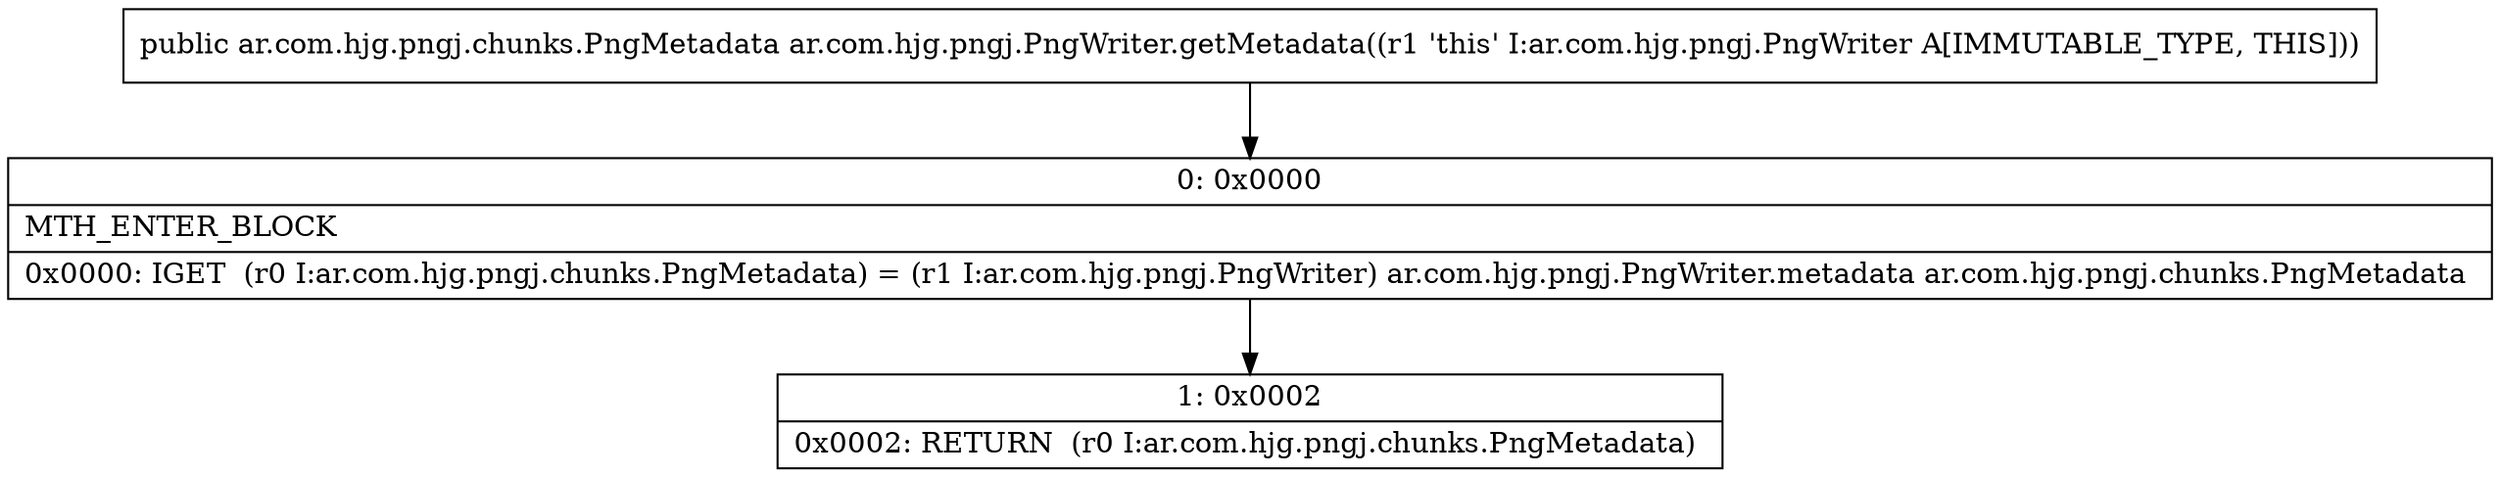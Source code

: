 digraph "CFG forar.com.hjg.pngj.PngWriter.getMetadata()Lar\/com\/hjg\/pngj\/chunks\/PngMetadata;" {
Node_0 [shape=record,label="{0\:\ 0x0000|MTH_ENTER_BLOCK\l|0x0000: IGET  (r0 I:ar.com.hjg.pngj.chunks.PngMetadata) = (r1 I:ar.com.hjg.pngj.PngWriter) ar.com.hjg.pngj.PngWriter.metadata ar.com.hjg.pngj.chunks.PngMetadata \l}"];
Node_1 [shape=record,label="{1\:\ 0x0002|0x0002: RETURN  (r0 I:ar.com.hjg.pngj.chunks.PngMetadata) \l}"];
MethodNode[shape=record,label="{public ar.com.hjg.pngj.chunks.PngMetadata ar.com.hjg.pngj.PngWriter.getMetadata((r1 'this' I:ar.com.hjg.pngj.PngWriter A[IMMUTABLE_TYPE, THIS])) }"];
MethodNode -> Node_0;
Node_0 -> Node_1;
}

